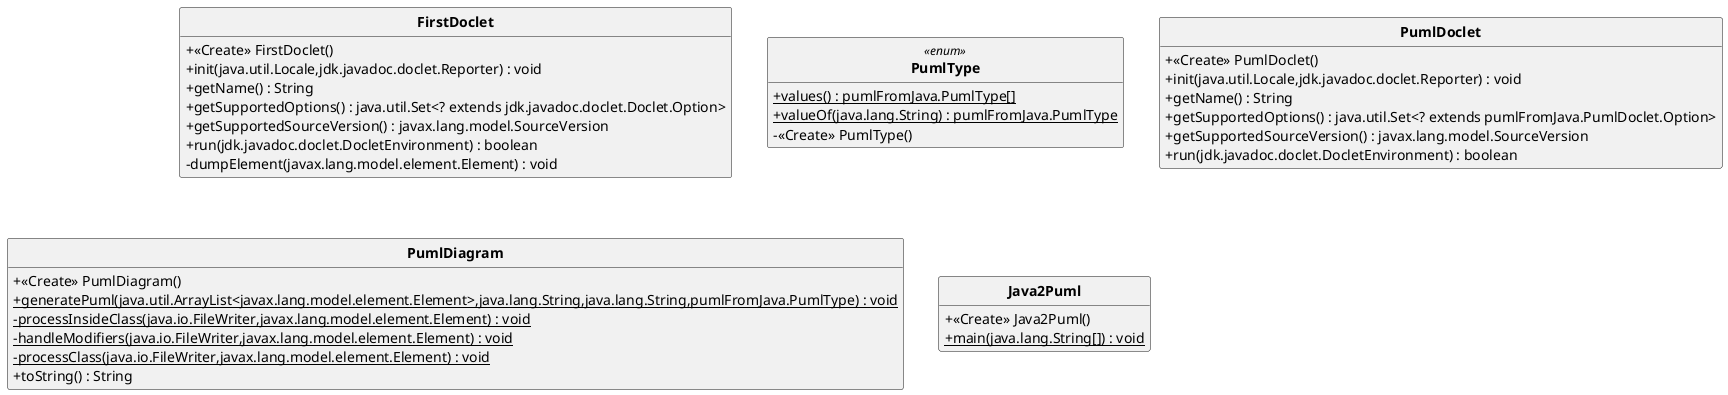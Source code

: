 @startuml
'https://plantuml.com/class-diagram 
 skinparam classAttributeIconSize 0 
skinparam classFontStyle Bold
skinparam style strictuml
hide empty members
class FirstDoclet{ 
+ <<Create>> FirstDoclet()
+ init(java.util.Locale,jdk.javadoc.doclet.Reporter) : void
+ getName() : String 
+ getSupportedOptions() : java.util.Set<? extends jdk.javadoc.doclet.Doclet.Option>
+ getSupportedSourceVersion() : javax.lang.model.SourceVersion
+ run(jdk.javadoc.doclet.DocletEnvironment) : boolean
- dumpElement(javax.lang.model.element.Element) : void

 } 
enum PumlType <<enum>> { 
+ {static} values() : pumlFromJava.PumlType[]
+ {static} valueOf(java.lang.String) : pumlFromJava.PumlType
- <<Create>> PumlType()

 } 
class PumlDoclet{ 
+ <<Create>> PumlDoclet()
+ init(java.util.Locale,jdk.javadoc.doclet.Reporter) : void
+ getName() : String 
+ getSupportedOptions() : java.util.Set<? extends pumlFromJava.PumlDoclet.Option>
+ getSupportedSourceVersion() : javax.lang.model.SourceVersion
+ run(jdk.javadoc.doclet.DocletEnvironment) : boolean

 } 
class PumlDiagram{ 
+ <<Create>> PumlDiagram()
+ {static} generatePuml(java.util.ArrayList<javax.lang.model.element.Element>,java.lang.String,java.lang.String,pumlFromJava.PumlType) : void
- {static} processInsideClass(java.io.FileWriter,javax.lang.model.element.Element) : void
- {static} handleModifiers(java.io.FileWriter,javax.lang.model.element.Element) : void
- {static} processClass(java.io.FileWriter,javax.lang.model.element.Element) : void
+ toString() : String 

 } 
class Java2Puml{ 
+ <<Create>> Java2Puml()
+ {static} main(java.lang.String[]) : void

 } 
@enduml

